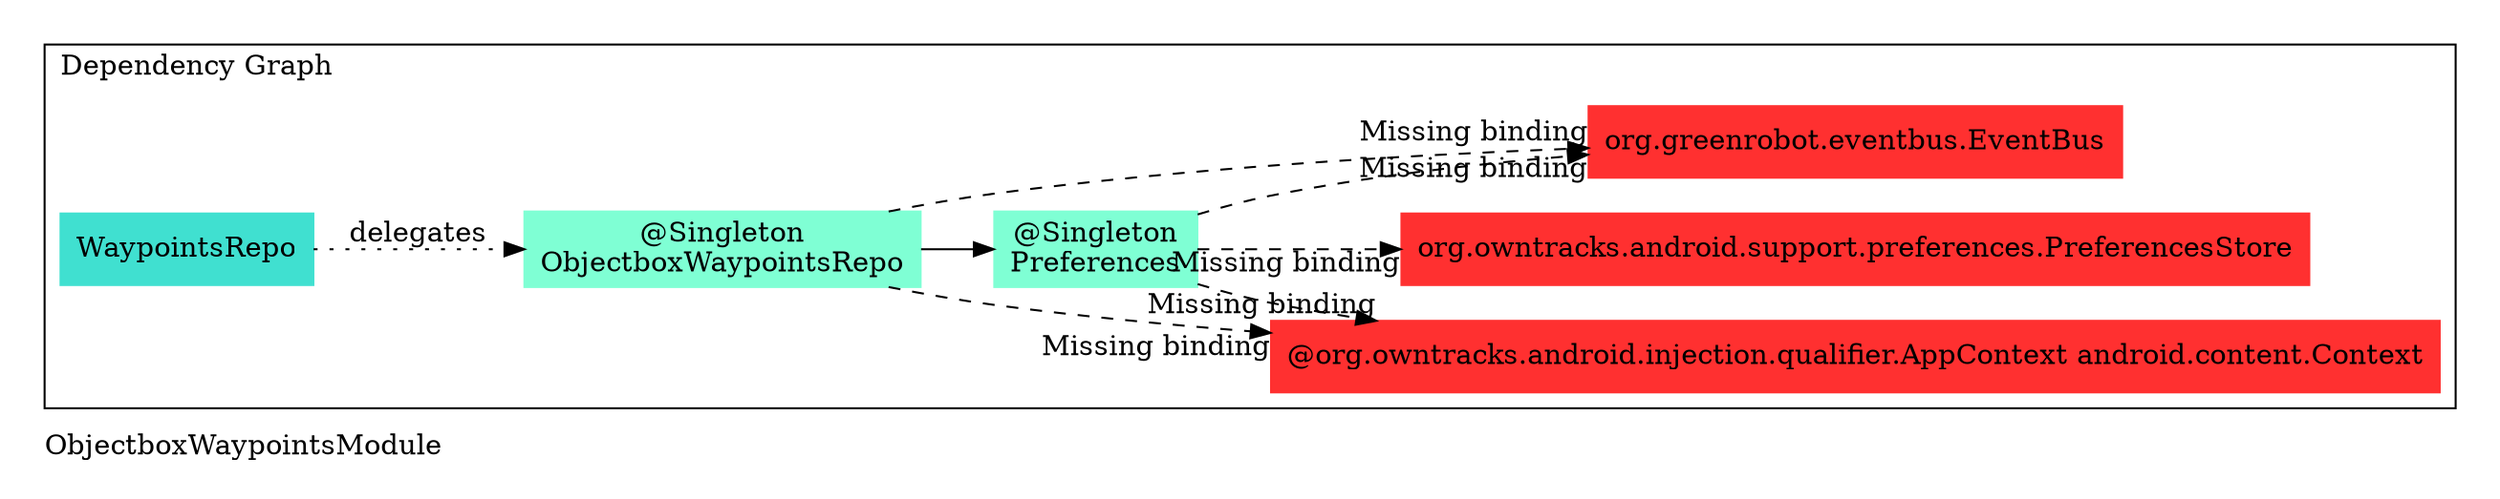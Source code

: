 digraph "org.owntracks.android.data.repos.ObjectboxWaypointsModule" {
  graph [rankdir="LR", labeljust="l", label="ObjectboxWaypointsModule", pad="0.2", compound="true"]
  node [shape="rectangle", style="filled", color="turquoise"]
  subgraph "cluster_Entry Points" {
    graph [labeljust="l", label="Entry Points"]
    node [shape="component", penwidth="2"]
  }
  subgraph "cluster_Dependency Graph" {
    graph [labeljust="l", label="Dependency Graph"]
    "c2236278-7b35-465d-9861-52c78c658ee9" [label="WaypointsRepo", color="turquoise"]
    "391fbfc3-6be2-4a33-b320-28c4964d95a7" [label="@Singleton\nObjectboxWaypointsRepo", color="aquamarine"]
    "837ef4cf-f616-4808-a3aa-65e64d444c14" [label="@org.owntracks.android.injection.qualifier.AppContext android.content.Context", color="firebrick1"]
    "d23177c1-2d78-4b2e-a637-9f2d05fa651c" [label="org.greenrobot.eventbus.EventBus", color="firebrick1"]
    "4eacff62-28ba-490e-8f57-691f9b6a3b32" [label="@Singleton\nPreferences", color="aquamarine"]
    "144fbf74-e37f-4d97-811f-46c346fad09e" [label="org.owntracks.android.support.preferences.PreferencesStore", color="firebrick1"]
  }
  subgraph "cluster_Subcomponents" {
    graph [labeljust="l", shape="folder", label="Subcomponents"]
  }
  "c2236278-7b35-465d-9861-52c78c658ee9" -> "391fbfc3-6be2-4a33-b320-28c4964d95a7" [style="dotted", label="delegates"]
  "391fbfc3-6be2-4a33-b320-28c4964d95a7" -> "837ef4cf-f616-4808-a3aa-65e64d444c14" [style="dashed", arrowType="empty", headlabel="Missing binding"]
  "391fbfc3-6be2-4a33-b320-28c4964d95a7" -> "d23177c1-2d78-4b2e-a637-9f2d05fa651c" [style="dashed", arrowType="empty", headlabel="Missing binding"]
  "391fbfc3-6be2-4a33-b320-28c4964d95a7" -> "4eacff62-28ba-490e-8f57-691f9b6a3b32"
  "4eacff62-28ba-490e-8f57-691f9b6a3b32" -> "837ef4cf-f616-4808-a3aa-65e64d444c14" [style="dashed", arrowType="empty", headlabel="Missing binding"]
  "4eacff62-28ba-490e-8f57-691f9b6a3b32" -> "d23177c1-2d78-4b2e-a637-9f2d05fa651c" [style="dashed", arrowType="empty", headlabel="Missing binding"]
  "4eacff62-28ba-490e-8f57-691f9b6a3b32" -> "144fbf74-e37f-4d97-811f-46c346fad09e" [style="dashed", arrowType="empty", headlabel="Missing binding"]
}
